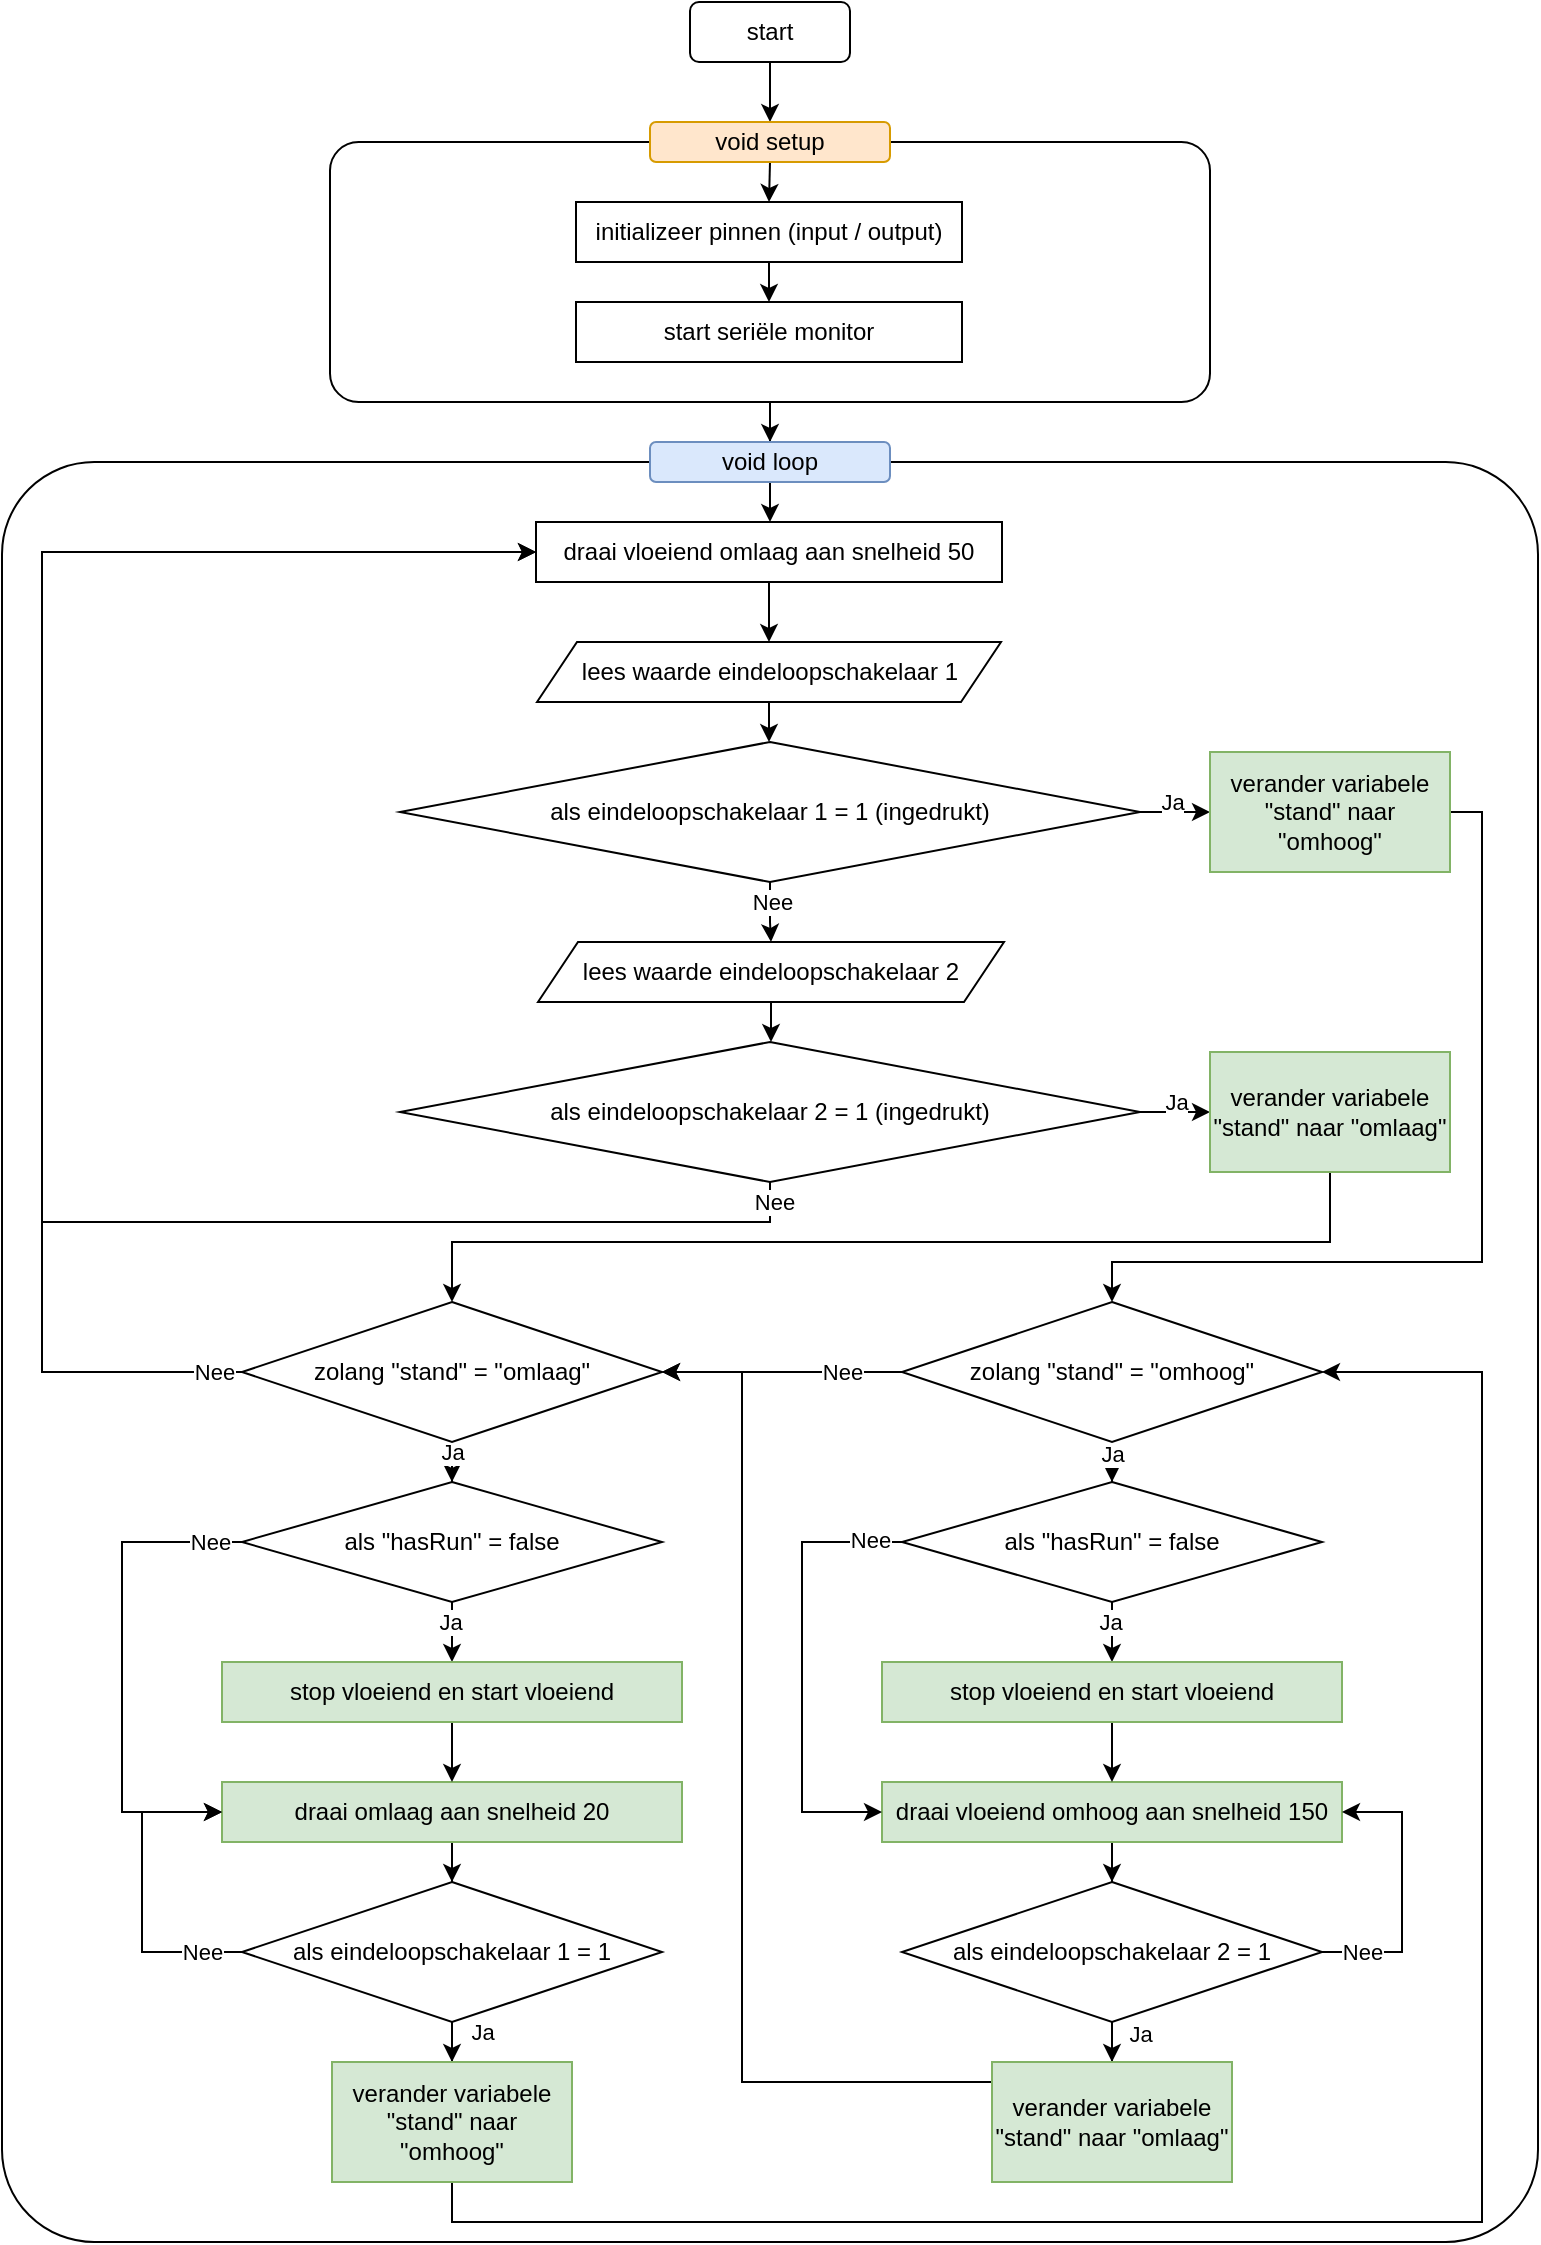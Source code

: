 <mxfile version="14.2.7" type="github">
  <diagram id="C5RBs43oDa-KdzZeNtuy" name="Page-1">
    <mxGraphModel dx="1185" dy="610" grid="1" gridSize="10" guides="1" tooltips="1" connect="1" arrows="1" fold="1" page="1" pageScale="1" pageWidth="827" pageHeight="1169" math="0" shadow="0">
      <root>
        <mxCell id="WIyWlLk6GJQsqaUBKTNV-0" />
        <mxCell id="WIyWlLk6GJQsqaUBKTNV-1" parent="WIyWlLk6GJQsqaUBKTNV-0" />
        <mxCell id="CYf8EaJ0eoEuyEV1X-x--5" style="edgeStyle=orthogonalEdgeStyle;rounded=0;orthogonalLoop=1;jettySize=auto;html=1;exitX=0.5;exitY=1;exitDx=0;exitDy=0;entryX=0.5;entryY=0;entryDx=0;entryDy=0;" parent="WIyWlLk6GJQsqaUBKTNV-1" source="WIyWlLk6GJQsqaUBKTNV-3" target="CYf8EaJ0eoEuyEV1X-x--2" edge="1">
          <mxGeometry relative="1" as="geometry" />
        </mxCell>
        <mxCell id="WIyWlLk6GJQsqaUBKTNV-3" value="start" style="rounded=1;whiteSpace=wrap;html=1;fontSize=12;glass=0;strokeWidth=1;shadow=0;" parent="WIyWlLk6GJQsqaUBKTNV-1" vertex="1">
          <mxGeometry x="374" y="40" width="80" height="30" as="geometry" />
        </mxCell>
        <mxCell id="CYf8EaJ0eoEuyEV1X-x--12" style="edgeStyle=orthogonalEdgeStyle;rounded=0;orthogonalLoop=1;jettySize=auto;html=1;" parent="WIyWlLk6GJQsqaUBKTNV-1" source="CYf8EaJ0eoEuyEV1X-x--0" target="CYf8EaJ0eoEuyEV1X-x--10" edge="1">
          <mxGeometry relative="1" as="geometry" />
        </mxCell>
        <mxCell id="CYf8EaJ0eoEuyEV1X-x--0" value="" style="rounded=1;whiteSpace=wrap;html=1;arcSize=11;" parent="WIyWlLk6GJQsqaUBKTNV-1" vertex="1">
          <mxGeometry x="194" y="110" width="440" height="130" as="geometry" />
        </mxCell>
        <mxCell id="CYf8EaJ0eoEuyEV1X-x--6" style="edgeStyle=orthogonalEdgeStyle;rounded=0;orthogonalLoop=1;jettySize=auto;html=1;exitX=0.5;exitY=1;exitDx=0;exitDy=0;entryX=0.5;entryY=0;entryDx=0;entryDy=0;" parent="WIyWlLk6GJQsqaUBKTNV-1" source="CYf8EaJ0eoEuyEV1X-x--2" target="CYf8EaJ0eoEuyEV1X-x--4" edge="1">
          <mxGeometry relative="1" as="geometry" />
        </mxCell>
        <mxCell id="CYf8EaJ0eoEuyEV1X-x--2" value="void setup" style="rounded=1;whiteSpace=wrap;html=1;fillColor=#ffe6cc;strokeColor=#d79b00;" parent="WIyWlLk6GJQsqaUBKTNV-1" vertex="1">
          <mxGeometry x="354" y="100" width="120" height="20" as="geometry" />
        </mxCell>
        <mxCell id="CYf8EaJ0eoEuyEV1X-x--8" style="edgeStyle=orthogonalEdgeStyle;rounded=0;orthogonalLoop=1;jettySize=auto;html=1;exitX=0.5;exitY=1;exitDx=0;exitDy=0;entryX=0.5;entryY=0;entryDx=0;entryDy=0;" parent="WIyWlLk6GJQsqaUBKTNV-1" source="CYf8EaJ0eoEuyEV1X-x--4" target="CYf8EaJ0eoEuyEV1X-x--7" edge="1">
          <mxGeometry relative="1" as="geometry" />
        </mxCell>
        <mxCell id="CYf8EaJ0eoEuyEV1X-x--4" value="initializeer pinnen (input / output)" style="rounded=0;whiteSpace=wrap;html=1;" parent="WIyWlLk6GJQsqaUBKTNV-1" vertex="1">
          <mxGeometry x="317" y="140" width="193" height="30" as="geometry" />
        </mxCell>
        <mxCell id="CYf8EaJ0eoEuyEV1X-x--7" value="start seriële monitor" style="rounded=0;whiteSpace=wrap;html=1;" parent="WIyWlLk6GJQsqaUBKTNV-1" vertex="1">
          <mxGeometry x="317" y="190" width="193" height="30" as="geometry" />
        </mxCell>
        <mxCell id="CYf8EaJ0eoEuyEV1X-x--11" value="" style="rounded=1;whiteSpace=wrap;html=1;arcSize=6;" parent="WIyWlLk6GJQsqaUBKTNV-1" vertex="1">
          <mxGeometry x="30" y="270" width="768" height="890" as="geometry" />
        </mxCell>
        <mxCell id="CYf8EaJ0eoEuyEV1X-x--15" style="edgeStyle=orthogonalEdgeStyle;rounded=0;orthogonalLoop=1;jettySize=auto;html=1;" parent="WIyWlLk6GJQsqaUBKTNV-1" source="CYf8EaJ0eoEuyEV1X-x--10" target="CYf8EaJ0eoEuyEV1X-x--13" edge="1">
          <mxGeometry relative="1" as="geometry" />
        </mxCell>
        <mxCell id="CYf8EaJ0eoEuyEV1X-x--10" value="void loop" style="rounded=1;whiteSpace=wrap;html=1;fillColor=#dae8fc;strokeColor=#6c8ebf;" parent="WIyWlLk6GJQsqaUBKTNV-1" vertex="1">
          <mxGeometry x="354" y="260" width="120" height="20" as="geometry" />
        </mxCell>
        <mxCell id="CYf8EaJ0eoEuyEV1X-x--42" style="edgeStyle=orthogonalEdgeStyle;rounded=0;orthogonalLoop=1;jettySize=auto;html=1;entryX=0.5;entryY=0;entryDx=0;entryDy=0;" parent="WIyWlLk6GJQsqaUBKTNV-1" source="CYf8EaJ0eoEuyEV1X-x--13" target="CYf8EaJ0eoEuyEV1X-x--41" edge="1">
          <mxGeometry relative="1" as="geometry" />
        </mxCell>
        <mxCell id="CYf8EaJ0eoEuyEV1X-x--13" value="draai vloeiend omlaag aan snelheid 50" style="rounded=0;whiteSpace=wrap;html=1;" parent="WIyWlLk6GJQsqaUBKTNV-1" vertex="1">
          <mxGeometry x="297" y="300" width="233" height="30" as="geometry" />
        </mxCell>
        <mxCell id="CYf8EaJ0eoEuyEV1X-x--26" style="edgeStyle=orthogonalEdgeStyle;rounded=0;orthogonalLoop=1;jettySize=auto;html=1;" parent="WIyWlLk6GJQsqaUBKTNV-1" source="CYf8EaJ0eoEuyEV1X-x--24" target="CYf8EaJ0eoEuyEV1X-x--25" edge="1">
          <mxGeometry relative="1" as="geometry" />
        </mxCell>
        <mxCell id="CYf8EaJ0eoEuyEV1X-x--27" value="Ja" style="edgeLabel;html=1;align=center;verticalAlign=middle;resizable=0;points=[];" parent="CYf8EaJ0eoEuyEV1X-x--26" vertex="1" connectable="0">
          <mxGeometry x="-0.279" y="-1" relative="1" as="geometry">
            <mxPoint y="-6" as="offset" />
          </mxGeometry>
        </mxCell>
        <mxCell id="CYf8EaJ0eoEuyEV1X-x--45" style="edgeStyle=orthogonalEdgeStyle;rounded=0;orthogonalLoop=1;jettySize=auto;html=1;" parent="WIyWlLk6GJQsqaUBKTNV-1" source="CYf8EaJ0eoEuyEV1X-x--24" target="CYf8EaJ0eoEuyEV1X-x--44" edge="1">
          <mxGeometry relative="1" as="geometry" />
        </mxCell>
        <mxCell id="CYf8EaJ0eoEuyEV1X-x--48" value="Nee" style="edgeLabel;html=1;align=center;verticalAlign=middle;resizable=0;points=[];" parent="CYf8EaJ0eoEuyEV1X-x--45" vertex="1" connectable="0">
          <mxGeometry x="0.005" y="1" relative="1" as="geometry">
            <mxPoint x="-0.5" y="-5.35" as="offset" />
          </mxGeometry>
        </mxCell>
        <mxCell id="CYf8EaJ0eoEuyEV1X-x--24" value="als eindeloopschakelaar 1 = 1 (ingedrukt)" style="rhombus;whiteSpace=wrap;html=1;rounded=0;" parent="WIyWlLk6GJQsqaUBKTNV-1" vertex="1">
          <mxGeometry x="229" y="410" width="370" height="70" as="geometry" />
        </mxCell>
        <mxCell id="CYf8EaJ0eoEuyEV1X-x--59" style="edgeStyle=orthogonalEdgeStyle;rounded=0;orthogonalLoop=1;jettySize=auto;html=1;" parent="WIyWlLk6GJQsqaUBKTNV-1" source="CYf8EaJ0eoEuyEV1X-x--25" target="CYf8EaJ0eoEuyEV1X-x--57" edge="1">
          <mxGeometry relative="1" as="geometry">
            <Array as="points">
              <mxPoint x="770" y="445" />
              <mxPoint x="770" y="670" />
              <mxPoint x="585" y="670" />
            </Array>
          </mxGeometry>
        </mxCell>
        <mxCell id="CYf8EaJ0eoEuyEV1X-x--25" value="verander variabele &quot;stand&quot; naar &quot;omhoog&quot;" style="rounded=0;whiteSpace=wrap;html=1;fillColor=#d5e8d4;strokeColor=#82b366;" parent="WIyWlLk6GJQsqaUBKTNV-1" vertex="1">
          <mxGeometry x="634" y="415" width="120" height="60" as="geometry" />
        </mxCell>
        <mxCell id="CYf8EaJ0eoEuyEV1X-x--34" style="edgeStyle=orthogonalEdgeStyle;rounded=0;orthogonalLoop=1;jettySize=auto;html=1;" parent="WIyWlLk6GJQsqaUBKTNV-1" source="CYf8EaJ0eoEuyEV1X-x--30" target="CYf8EaJ0eoEuyEV1X-x--33" edge="1">
          <mxGeometry relative="1" as="geometry" />
        </mxCell>
        <mxCell id="CYf8EaJ0eoEuyEV1X-x--35" value="Ja" style="edgeLabel;html=1;align=center;verticalAlign=middle;resizable=0;points=[];" parent="CYf8EaJ0eoEuyEV1X-x--34" vertex="1" connectable="0">
          <mxGeometry x="-0.205" relative="1" as="geometry">
            <mxPoint y="-5" as="offset" />
          </mxGeometry>
        </mxCell>
        <mxCell id="CYf8EaJ0eoEuyEV1X-x--39" style="edgeStyle=orthogonalEdgeStyle;rounded=0;orthogonalLoop=1;jettySize=auto;html=1;" parent="WIyWlLk6GJQsqaUBKTNV-1" source="CYf8EaJ0eoEuyEV1X-x--30" target="CYf8EaJ0eoEuyEV1X-x--13" edge="1">
          <mxGeometry relative="1" as="geometry">
            <Array as="points">
              <mxPoint x="414" y="650" />
              <mxPoint x="50" y="650" />
              <mxPoint x="50" y="315" />
            </Array>
          </mxGeometry>
        </mxCell>
        <mxCell id="CYf8EaJ0eoEuyEV1X-x--40" value="Nee" style="edgeLabel;html=1;align=center;verticalAlign=middle;resizable=0;points=[];" parent="CYf8EaJ0eoEuyEV1X-x--39" vertex="1" connectable="0">
          <mxGeometry x="-0.879" y="1" relative="1" as="geometry">
            <mxPoint x="40.67" y="-11" as="offset" />
          </mxGeometry>
        </mxCell>
        <mxCell id="CYf8EaJ0eoEuyEV1X-x--30" value="als eindeloopschakelaar 2 = 1 (ingedrukt)" style="rhombus;whiteSpace=wrap;html=1;rounded=0;" parent="WIyWlLk6GJQsqaUBKTNV-1" vertex="1">
          <mxGeometry x="229" y="560" width="370" height="70" as="geometry" />
        </mxCell>
        <mxCell id="CYf8EaJ0eoEuyEV1X-x--52" style="edgeStyle=orthogonalEdgeStyle;rounded=0;orthogonalLoop=1;jettySize=auto;html=1;" parent="WIyWlLk6GJQsqaUBKTNV-1" source="CYf8EaJ0eoEuyEV1X-x--33" target="CYf8EaJ0eoEuyEV1X-x--50" edge="1">
          <mxGeometry relative="1" as="geometry">
            <Array as="points">
              <mxPoint x="694" y="660" />
              <mxPoint x="255" y="660" />
            </Array>
          </mxGeometry>
        </mxCell>
        <mxCell id="CYf8EaJ0eoEuyEV1X-x--33" value="verander variabele &quot;stand&quot; naar &quot;omlaag&quot;" style="rounded=0;whiteSpace=wrap;html=1;fillColor=#d5e8d4;strokeColor=#82b366;" parent="WIyWlLk6GJQsqaUBKTNV-1" vertex="1">
          <mxGeometry x="634" y="565" width="120" height="60" as="geometry" />
        </mxCell>
        <mxCell id="CYf8EaJ0eoEuyEV1X-x--43" style="edgeStyle=orthogonalEdgeStyle;rounded=0;orthogonalLoop=1;jettySize=auto;html=1;" parent="WIyWlLk6GJQsqaUBKTNV-1" source="CYf8EaJ0eoEuyEV1X-x--41" target="CYf8EaJ0eoEuyEV1X-x--24" edge="1">
          <mxGeometry relative="1" as="geometry" />
        </mxCell>
        <mxCell id="CYf8EaJ0eoEuyEV1X-x--41" value="lees waarde eindeloopschakelaar 1" style="shape=parallelogram;perimeter=parallelogramPerimeter;whiteSpace=wrap;html=1;fixedSize=1;rounded=0;" parent="WIyWlLk6GJQsqaUBKTNV-1" vertex="1">
          <mxGeometry x="297.5" y="360" width="232" height="30" as="geometry" />
        </mxCell>
        <mxCell id="CYf8EaJ0eoEuyEV1X-x--46" style="edgeStyle=orthogonalEdgeStyle;rounded=0;orthogonalLoop=1;jettySize=auto;html=1;entryX=0.5;entryY=0;entryDx=0;entryDy=0;" parent="WIyWlLk6GJQsqaUBKTNV-1" source="CYf8EaJ0eoEuyEV1X-x--44" target="CYf8EaJ0eoEuyEV1X-x--30" edge="1">
          <mxGeometry relative="1" as="geometry" />
        </mxCell>
        <mxCell id="CYf8EaJ0eoEuyEV1X-x--44" value="lees waarde eindeloopschakelaar 2" style="shape=parallelogram;perimeter=parallelogramPerimeter;whiteSpace=wrap;html=1;fixedSize=1;rounded=0;" parent="WIyWlLk6GJQsqaUBKTNV-1" vertex="1">
          <mxGeometry x="298" y="510" width="233" height="30" as="geometry" />
        </mxCell>
        <mxCell id="CYf8EaJ0eoEuyEV1X-x--64" style="edgeStyle=orthogonalEdgeStyle;rounded=0;orthogonalLoop=1;jettySize=auto;html=1;entryX=0;entryY=0.5;entryDx=0;entryDy=0;" parent="WIyWlLk6GJQsqaUBKTNV-1" source="CYf8EaJ0eoEuyEV1X-x--50" target="CYf8EaJ0eoEuyEV1X-x--13" edge="1">
          <mxGeometry relative="1" as="geometry">
            <Array as="points">
              <mxPoint x="50" y="725" />
              <mxPoint x="50" y="315" />
            </Array>
          </mxGeometry>
        </mxCell>
        <mxCell id="CYf8EaJ0eoEuyEV1X-x--65" value="Nee" style="edgeLabel;html=1;align=center;verticalAlign=middle;resizable=0;points=[];" parent="CYf8EaJ0eoEuyEV1X-x--64" vertex="1" connectable="0">
          <mxGeometry x="-0.963" relative="1" as="geometry">
            <mxPoint y="-0.03" as="offset" />
          </mxGeometry>
        </mxCell>
        <mxCell id="p0vBAn8iaSSO2xwx-ton-6" style="edgeStyle=orthogonalEdgeStyle;rounded=0;orthogonalLoop=1;jettySize=auto;html=1;entryX=0.5;entryY=0;entryDx=0;entryDy=0;" parent="WIyWlLk6GJQsqaUBKTNV-1" source="CYf8EaJ0eoEuyEV1X-x--50" target="p0vBAn8iaSSO2xwx-ton-0" edge="1">
          <mxGeometry relative="1" as="geometry" />
        </mxCell>
        <mxCell id="LQ1cLBq-_--WQFbrApMP-2" value="Ja" style="edgeLabel;html=1;align=center;verticalAlign=middle;resizable=0;points=[];" vertex="1" connectable="0" parent="p0vBAn8iaSSO2xwx-ton-6">
          <mxGeometry x="0.493" relative="1" as="geometry">
            <mxPoint as="offset" />
          </mxGeometry>
        </mxCell>
        <mxCell id="CYf8EaJ0eoEuyEV1X-x--50" value="zolang &quot;stand&quot; = &quot;omlaag&quot;" style="rhombus;whiteSpace=wrap;html=1;rounded=0;" parent="WIyWlLk6GJQsqaUBKTNV-1" vertex="1">
          <mxGeometry x="150" y="690" width="210" height="70" as="geometry" />
        </mxCell>
        <mxCell id="Z7qXLIscZxKdgFRrl8TT-2" style="edgeStyle=orthogonalEdgeStyle;rounded=0;orthogonalLoop=1;jettySize=auto;html=1;" parent="WIyWlLk6GJQsqaUBKTNV-1" source="CYf8EaJ0eoEuyEV1X-x--55" target="Z7qXLIscZxKdgFRrl8TT-0" edge="1">
          <mxGeometry relative="1" as="geometry" />
        </mxCell>
        <mxCell id="CYf8EaJ0eoEuyEV1X-x--55" value="draai omlaag aan snelheid 20" style="rounded=0;whiteSpace=wrap;html=1;fillColor=#d5e8d4;strokeColor=#82b366;" parent="WIyWlLk6GJQsqaUBKTNV-1" vertex="1">
          <mxGeometry x="140" y="930" width="230" height="30" as="geometry" />
        </mxCell>
        <mxCell id="abx6g4VYpOD5a4hkHdhx-0" value="Nee" style="edgeStyle=orthogonalEdgeStyle;rounded=0;orthogonalLoop=1;jettySize=auto;html=1;" parent="WIyWlLk6GJQsqaUBKTNV-1" source="CYf8EaJ0eoEuyEV1X-x--57" target="CYf8EaJ0eoEuyEV1X-x--50" edge="1">
          <mxGeometry x="-0.5" relative="1" as="geometry">
            <mxPoint as="offset" />
          </mxGeometry>
        </mxCell>
        <mxCell id="p0vBAn8iaSSO2xwx-ton-13" style="edgeStyle=orthogonalEdgeStyle;rounded=0;orthogonalLoop=1;jettySize=auto;html=1;" parent="WIyWlLk6GJQsqaUBKTNV-1" source="CYf8EaJ0eoEuyEV1X-x--57" target="p0vBAn8iaSSO2xwx-ton-11" edge="1">
          <mxGeometry relative="1" as="geometry" />
        </mxCell>
        <mxCell id="LQ1cLBq-_--WQFbrApMP-1" value="Ja" style="edgeLabel;html=1;align=center;verticalAlign=middle;resizable=0;points=[];" vertex="1" connectable="0" parent="p0vBAn8iaSSO2xwx-ton-13">
          <mxGeometry x="0.533" relative="1" as="geometry">
            <mxPoint as="offset" />
          </mxGeometry>
        </mxCell>
        <mxCell id="CYf8EaJ0eoEuyEV1X-x--57" value="zolang &quot;stand&quot; = &quot;omhoog&quot;" style="rhombus;whiteSpace=wrap;html=1;rounded=0;" parent="WIyWlLk6GJQsqaUBKTNV-1" vertex="1">
          <mxGeometry x="480" y="690" width="210" height="70" as="geometry" />
        </mxCell>
        <mxCell id="Z7qXLIscZxKdgFRrl8TT-3" style="edgeStyle=orthogonalEdgeStyle;rounded=0;orthogonalLoop=1;jettySize=auto;html=1;" parent="WIyWlLk6GJQsqaUBKTNV-1" source="CYf8EaJ0eoEuyEV1X-x--58" target="Z7qXLIscZxKdgFRrl8TT-1" edge="1">
          <mxGeometry relative="1" as="geometry" />
        </mxCell>
        <mxCell id="CYf8EaJ0eoEuyEV1X-x--58" value="draai vloeiend omhoog aan snelheid 150" style="rounded=0;whiteSpace=wrap;html=1;fillColor=#d5e8d4;strokeColor=#82b366;" parent="WIyWlLk6GJQsqaUBKTNV-1" vertex="1">
          <mxGeometry x="470" y="930" width="230" height="30" as="geometry" />
        </mxCell>
        <mxCell id="Z7qXLIscZxKdgFRrl8TT-5" style="edgeStyle=orthogonalEdgeStyle;rounded=0;orthogonalLoop=1;jettySize=auto;html=1;" parent="WIyWlLk6GJQsqaUBKTNV-1" source="Z7qXLIscZxKdgFRrl8TT-0" target="Z7qXLIscZxKdgFRrl8TT-4" edge="1">
          <mxGeometry relative="1" as="geometry" />
        </mxCell>
        <mxCell id="Z7qXLIscZxKdgFRrl8TT-6" value="Ja" style="edgeLabel;html=1;align=center;verticalAlign=middle;resizable=0;points=[];" parent="Z7qXLIscZxKdgFRrl8TT-5" vertex="1" connectable="0">
          <mxGeometry x="0.489" relative="1" as="geometry">
            <mxPoint x="15" as="offset" />
          </mxGeometry>
        </mxCell>
        <mxCell id="Z7qXLIscZxKdgFRrl8TT-8" style="edgeStyle=orthogonalEdgeStyle;rounded=0;orthogonalLoop=1;jettySize=auto;html=1;" parent="WIyWlLk6GJQsqaUBKTNV-1" source="Z7qXLIscZxKdgFRrl8TT-0" target="CYf8EaJ0eoEuyEV1X-x--55" edge="1">
          <mxGeometry relative="1" as="geometry">
            <Array as="points">
              <mxPoint x="100" y="1015" />
              <mxPoint x="100" y="945" />
            </Array>
          </mxGeometry>
        </mxCell>
        <mxCell id="Z7qXLIscZxKdgFRrl8TT-9" value="Nee" style="edgeLabel;html=1;align=center;verticalAlign=middle;resizable=0;points=[];" parent="Z7qXLIscZxKdgFRrl8TT-8" vertex="1" connectable="0">
          <mxGeometry x="-0.817" y="-1" relative="1" as="geometry">
            <mxPoint x="-5.71" y="1" as="offset" />
          </mxGeometry>
        </mxCell>
        <mxCell id="Z7qXLIscZxKdgFRrl8TT-0" value="als eindeloopschakelaar 1 = 1" style="rhombus;whiteSpace=wrap;html=1;rounded=0;" parent="WIyWlLk6GJQsqaUBKTNV-1" vertex="1">
          <mxGeometry x="150" y="980" width="210" height="70" as="geometry" />
        </mxCell>
        <mxCell id="Z7qXLIscZxKdgFRrl8TT-11" style="edgeStyle=orthogonalEdgeStyle;rounded=0;orthogonalLoop=1;jettySize=auto;html=1;" parent="WIyWlLk6GJQsqaUBKTNV-1" source="Z7qXLIscZxKdgFRrl8TT-1" target="Z7qXLIscZxKdgFRrl8TT-10" edge="1">
          <mxGeometry relative="1" as="geometry" />
        </mxCell>
        <mxCell id="Z7qXLIscZxKdgFRrl8TT-12" value="Ja" style="edgeLabel;html=1;align=center;verticalAlign=middle;resizable=0;points=[];" parent="Z7qXLIscZxKdgFRrl8TT-11" vertex="1" connectable="0">
          <mxGeometry x="0.531" y="-1" relative="1" as="geometry">
            <mxPoint x="15" as="offset" />
          </mxGeometry>
        </mxCell>
        <mxCell id="Z7qXLIscZxKdgFRrl8TT-13" style="edgeStyle=orthogonalEdgeStyle;rounded=0;orthogonalLoop=1;jettySize=auto;html=1;" parent="WIyWlLk6GJQsqaUBKTNV-1" source="Z7qXLIscZxKdgFRrl8TT-1" target="CYf8EaJ0eoEuyEV1X-x--58" edge="1">
          <mxGeometry relative="1" as="geometry">
            <Array as="points">
              <mxPoint x="730" y="1015" />
              <mxPoint x="730" y="945" />
            </Array>
          </mxGeometry>
        </mxCell>
        <mxCell id="Z7qXLIscZxKdgFRrl8TT-14" value="Nee" style="edgeLabel;html=1;align=center;verticalAlign=middle;resizable=0;points=[];" parent="Z7qXLIscZxKdgFRrl8TT-13" vertex="1" connectable="0">
          <mxGeometry x="-0.583" relative="1" as="geometry">
            <mxPoint x="-9.17" as="offset" />
          </mxGeometry>
        </mxCell>
        <mxCell id="Z7qXLIscZxKdgFRrl8TT-1" value="als eindeloopschakelaar 2 = 1" style="rhombus;whiteSpace=wrap;html=1;rounded=0;" parent="WIyWlLk6GJQsqaUBKTNV-1" vertex="1">
          <mxGeometry x="480" y="980" width="210" height="70" as="geometry" />
        </mxCell>
        <mxCell id="Z7qXLIscZxKdgFRrl8TT-7" style="edgeStyle=orthogonalEdgeStyle;rounded=0;orthogonalLoop=1;jettySize=auto;html=1;entryX=1;entryY=0.5;entryDx=0;entryDy=0;" parent="WIyWlLk6GJQsqaUBKTNV-1" source="Z7qXLIscZxKdgFRrl8TT-4" target="CYf8EaJ0eoEuyEV1X-x--57" edge="1">
          <mxGeometry relative="1" as="geometry">
            <Array as="points">
              <mxPoint x="255" y="1150" />
              <mxPoint x="770" y="1150" />
              <mxPoint x="770" y="725" />
            </Array>
          </mxGeometry>
        </mxCell>
        <mxCell id="Z7qXLIscZxKdgFRrl8TT-4" value="verander variabele &quot;stand&quot; naar &quot;omhoog&quot;" style="rounded=0;whiteSpace=wrap;html=1;fillColor=#d5e8d4;strokeColor=#82b366;" parent="WIyWlLk6GJQsqaUBKTNV-1" vertex="1">
          <mxGeometry x="195" y="1070" width="120" height="60" as="geometry" />
        </mxCell>
        <mxCell id="Z7qXLIscZxKdgFRrl8TT-15" style="edgeStyle=orthogonalEdgeStyle;rounded=0;orthogonalLoop=1;jettySize=auto;html=1;entryX=1;entryY=0.5;entryDx=0;entryDy=0;" parent="WIyWlLk6GJQsqaUBKTNV-1" source="Z7qXLIscZxKdgFRrl8TT-10" target="CYf8EaJ0eoEuyEV1X-x--50" edge="1">
          <mxGeometry relative="1" as="geometry">
            <Array as="points">
              <mxPoint x="400" y="1080" />
              <mxPoint x="400" y="725" />
            </Array>
          </mxGeometry>
        </mxCell>
        <mxCell id="Z7qXLIscZxKdgFRrl8TT-10" value="verander variabele &quot;stand&quot; naar &quot;omlaag&quot;" style="rounded=0;whiteSpace=wrap;html=1;fillColor=#d5e8d4;strokeColor=#82b366;" parent="WIyWlLk6GJQsqaUBKTNV-1" vertex="1">
          <mxGeometry x="525" y="1070" width="120" height="60" as="geometry" />
        </mxCell>
        <mxCell id="p0vBAn8iaSSO2xwx-ton-3" style="edgeStyle=orthogonalEdgeStyle;rounded=0;orthogonalLoop=1;jettySize=auto;html=1;" parent="WIyWlLk6GJQsqaUBKTNV-1" source="p0vBAn8iaSSO2xwx-ton-0" target="p0vBAn8iaSSO2xwx-ton-2" edge="1">
          <mxGeometry relative="1" as="geometry" />
        </mxCell>
        <mxCell id="p0vBAn8iaSSO2xwx-ton-4" value="Ja" style="edgeLabel;html=1;align=center;verticalAlign=middle;resizable=0;points=[];" parent="p0vBAn8iaSSO2xwx-ton-3" vertex="1" connectable="0">
          <mxGeometry x="-0.84" y="-1" relative="1" as="geometry">
            <mxPoint y="6" as="offset" />
          </mxGeometry>
        </mxCell>
        <mxCell id="p0vBAn8iaSSO2xwx-ton-7" style="edgeStyle=orthogonalEdgeStyle;rounded=0;orthogonalLoop=1;jettySize=auto;html=1;" parent="WIyWlLk6GJQsqaUBKTNV-1" source="p0vBAn8iaSSO2xwx-ton-0" target="CYf8EaJ0eoEuyEV1X-x--55" edge="1">
          <mxGeometry relative="1" as="geometry">
            <Array as="points">
              <mxPoint x="90" y="810" />
              <mxPoint x="90" y="945" />
            </Array>
          </mxGeometry>
        </mxCell>
        <mxCell id="p0vBAn8iaSSO2xwx-ton-8" value="Nee" style="edgeLabel;html=1;align=center;verticalAlign=middle;resizable=0;points=[];" parent="p0vBAn8iaSSO2xwx-ton-7" vertex="1" connectable="0">
          <mxGeometry x="-0.871" relative="1" as="geometry">
            <mxPoint as="offset" />
          </mxGeometry>
        </mxCell>
        <mxCell id="p0vBAn8iaSSO2xwx-ton-0" value="als &quot;hasRun&quot; = false" style="rhombus;whiteSpace=wrap;html=1;rounded=0;" parent="WIyWlLk6GJQsqaUBKTNV-1" vertex="1">
          <mxGeometry x="150" y="780" width="210" height="60" as="geometry" />
        </mxCell>
        <mxCell id="p0vBAn8iaSSO2xwx-ton-5" style="edgeStyle=orthogonalEdgeStyle;rounded=0;orthogonalLoop=1;jettySize=auto;html=1;entryX=0.5;entryY=0;entryDx=0;entryDy=0;" parent="WIyWlLk6GJQsqaUBKTNV-1" source="p0vBAn8iaSSO2xwx-ton-2" target="CYf8EaJ0eoEuyEV1X-x--55" edge="1">
          <mxGeometry relative="1" as="geometry" />
        </mxCell>
        <mxCell id="p0vBAn8iaSSO2xwx-ton-2" value="stop vloeiend en start vloeiend" style="rounded=0;whiteSpace=wrap;html=1;fillColor=#d5e8d4;strokeColor=#82b366;" parent="WIyWlLk6GJQsqaUBKTNV-1" vertex="1">
          <mxGeometry x="140" y="870" width="230" height="30" as="geometry" />
        </mxCell>
        <mxCell id="p0vBAn8iaSSO2xwx-ton-9" style="edgeStyle=orthogonalEdgeStyle;rounded=0;orthogonalLoop=1;jettySize=auto;html=1;" parent="WIyWlLk6GJQsqaUBKTNV-1" source="p0vBAn8iaSSO2xwx-ton-11" target="p0vBAn8iaSSO2xwx-ton-12" edge="1">
          <mxGeometry relative="1" as="geometry" />
        </mxCell>
        <mxCell id="p0vBAn8iaSSO2xwx-ton-10" value="Ja" style="edgeLabel;html=1;align=center;verticalAlign=middle;resizable=0;points=[];" parent="p0vBAn8iaSSO2xwx-ton-9" vertex="1" connectable="0">
          <mxGeometry x="-0.84" y="-1" relative="1" as="geometry">
            <mxPoint y="6" as="offset" />
          </mxGeometry>
        </mxCell>
        <mxCell id="p0vBAn8iaSSO2xwx-ton-14" style="edgeStyle=orthogonalEdgeStyle;rounded=0;orthogonalLoop=1;jettySize=auto;html=1;entryX=0;entryY=0.5;entryDx=0;entryDy=0;" parent="WIyWlLk6GJQsqaUBKTNV-1" source="p0vBAn8iaSSO2xwx-ton-11" target="CYf8EaJ0eoEuyEV1X-x--58" edge="1">
          <mxGeometry relative="1" as="geometry">
            <Array as="points">
              <mxPoint x="430" y="810" />
              <mxPoint x="430" y="945" />
            </Array>
          </mxGeometry>
        </mxCell>
        <mxCell id="p0vBAn8iaSSO2xwx-ton-15" value="Nee" style="edgeLabel;html=1;align=center;verticalAlign=middle;resizable=0;points=[];" parent="p0vBAn8iaSSO2xwx-ton-14" vertex="1" connectable="0">
          <mxGeometry x="-0.856" y="-1" relative="1" as="geometry">
            <mxPoint as="offset" />
          </mxGeometry>
        </mxCell>
        <mxCell id="p0vBAn8iaSSO2xwx-ton-11" value="als &quot;hasRun&quot; = false" style="rhombus;whiteSpace=wrap;html=1;rounded=0;" parent="WIyWlLk6GJQsqaUBKTNV-1" vertex="1">
          <mxGeometry x="480" y="780" width="210" height="60" as="geometry" />
        </mxCell>
        <mxCell id="LQ1cLBq-_--WQFbrApMP-0" style="edgeStyle=orthogonalEdgeStyle;rounded=0;orthogonalLoop=1;jettySize=auto;html=1;" edge="1" parent="WIyWlLk6GJQsqaUBKTNV-1" source="p0vBAn8iaSSO2xwx-ton-12" target="CYf8EaJ0eoEuyEV1X-x--58">
          <mxGeometry relative="1" as="geometry" />
        </mxCell>
        <mxCell id="p0vBAn8iaSSO2xwx-ton-12" value="stop vloeiend en start vloeiend" style="rounded=0;whiteSpace=wrap;html=1;fillColor=#d5e8d4;strokeColor=#82b366;" parent="WIyWlLk6GJQsqaUBKTNV-1" vertex="1">
          <mxGeometry x="470" y="870" width="230" height="30" as="geometry" />
        </mxCell>
      </root>
    </mxGraphModel>
  </diagram>
</mxfile>
